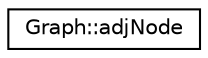 digraph "Graphical Class Hierarchy"
{
  edge [fontname="Helvetica",fontsize="10",labelfontname="Helvetica",labelfontsize="10"];
  node [fontname="Helvetica",fontsize="10",shape=record];
  rankdir="LR";
  Node0 [label="Graph::adjNode",height=0.2,width=0.4,color="black", fillcolor="white", style="filled",URL="$structGraph_1_1adjNode.html"];
}
